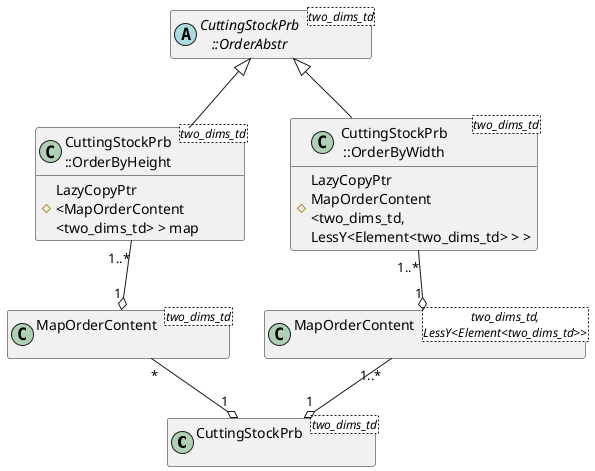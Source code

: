 {
  "sha1": "n2tzzxqef0ohyluveh3m4wg0uidbd7y",
  "insertion": {
    "when": "2024-06-04T17:28:38.147Z",
    "user": "plantuml@gmail.com"
  }
}
@startuml
'skinparam svek true
hide empty members
class "CuttingStockPrb\n<two_dims_td>" as csprob2dtd
abstract class "CuttingStockPrb\n::OrderAbstr<two_dims_td>" as orderabstr2dtd
class "CuttingStockPrb\n::OrderByHeight<two_dims_td>" as orderbyheight2dtd {
#LazyCopyPtr\n<MapOrderContent\n<two_dims_td> > map
}
class "CuttingStockPrb\n::OrderByWidth<two_dims_td>" as orderbywidth2dtd {
#LazyCopyPtr\nMapOrderContent\n<two_dims_td,\nLessY<Element<two_dims_td> > >
}
class "MapOrderContent\n<two_dims_td>" as contentx
class "MapOrderContent\n<two_dims_td,\nLessY<Element<two_dims_td>>>" as contenty
orderabstr2dtd <|-- orderbyheight2dtd
orderabstr2dtd <|-- orderbywidth2dtd
orderbyheight2dtd "1..*" --o "1" contentx
orderbywidth2dtd "1..*" --o "1" contenty
contentx "*" --o "1" csprob2dtd
contenty "1..*" --o "1" csprob2dtd
@enduml
